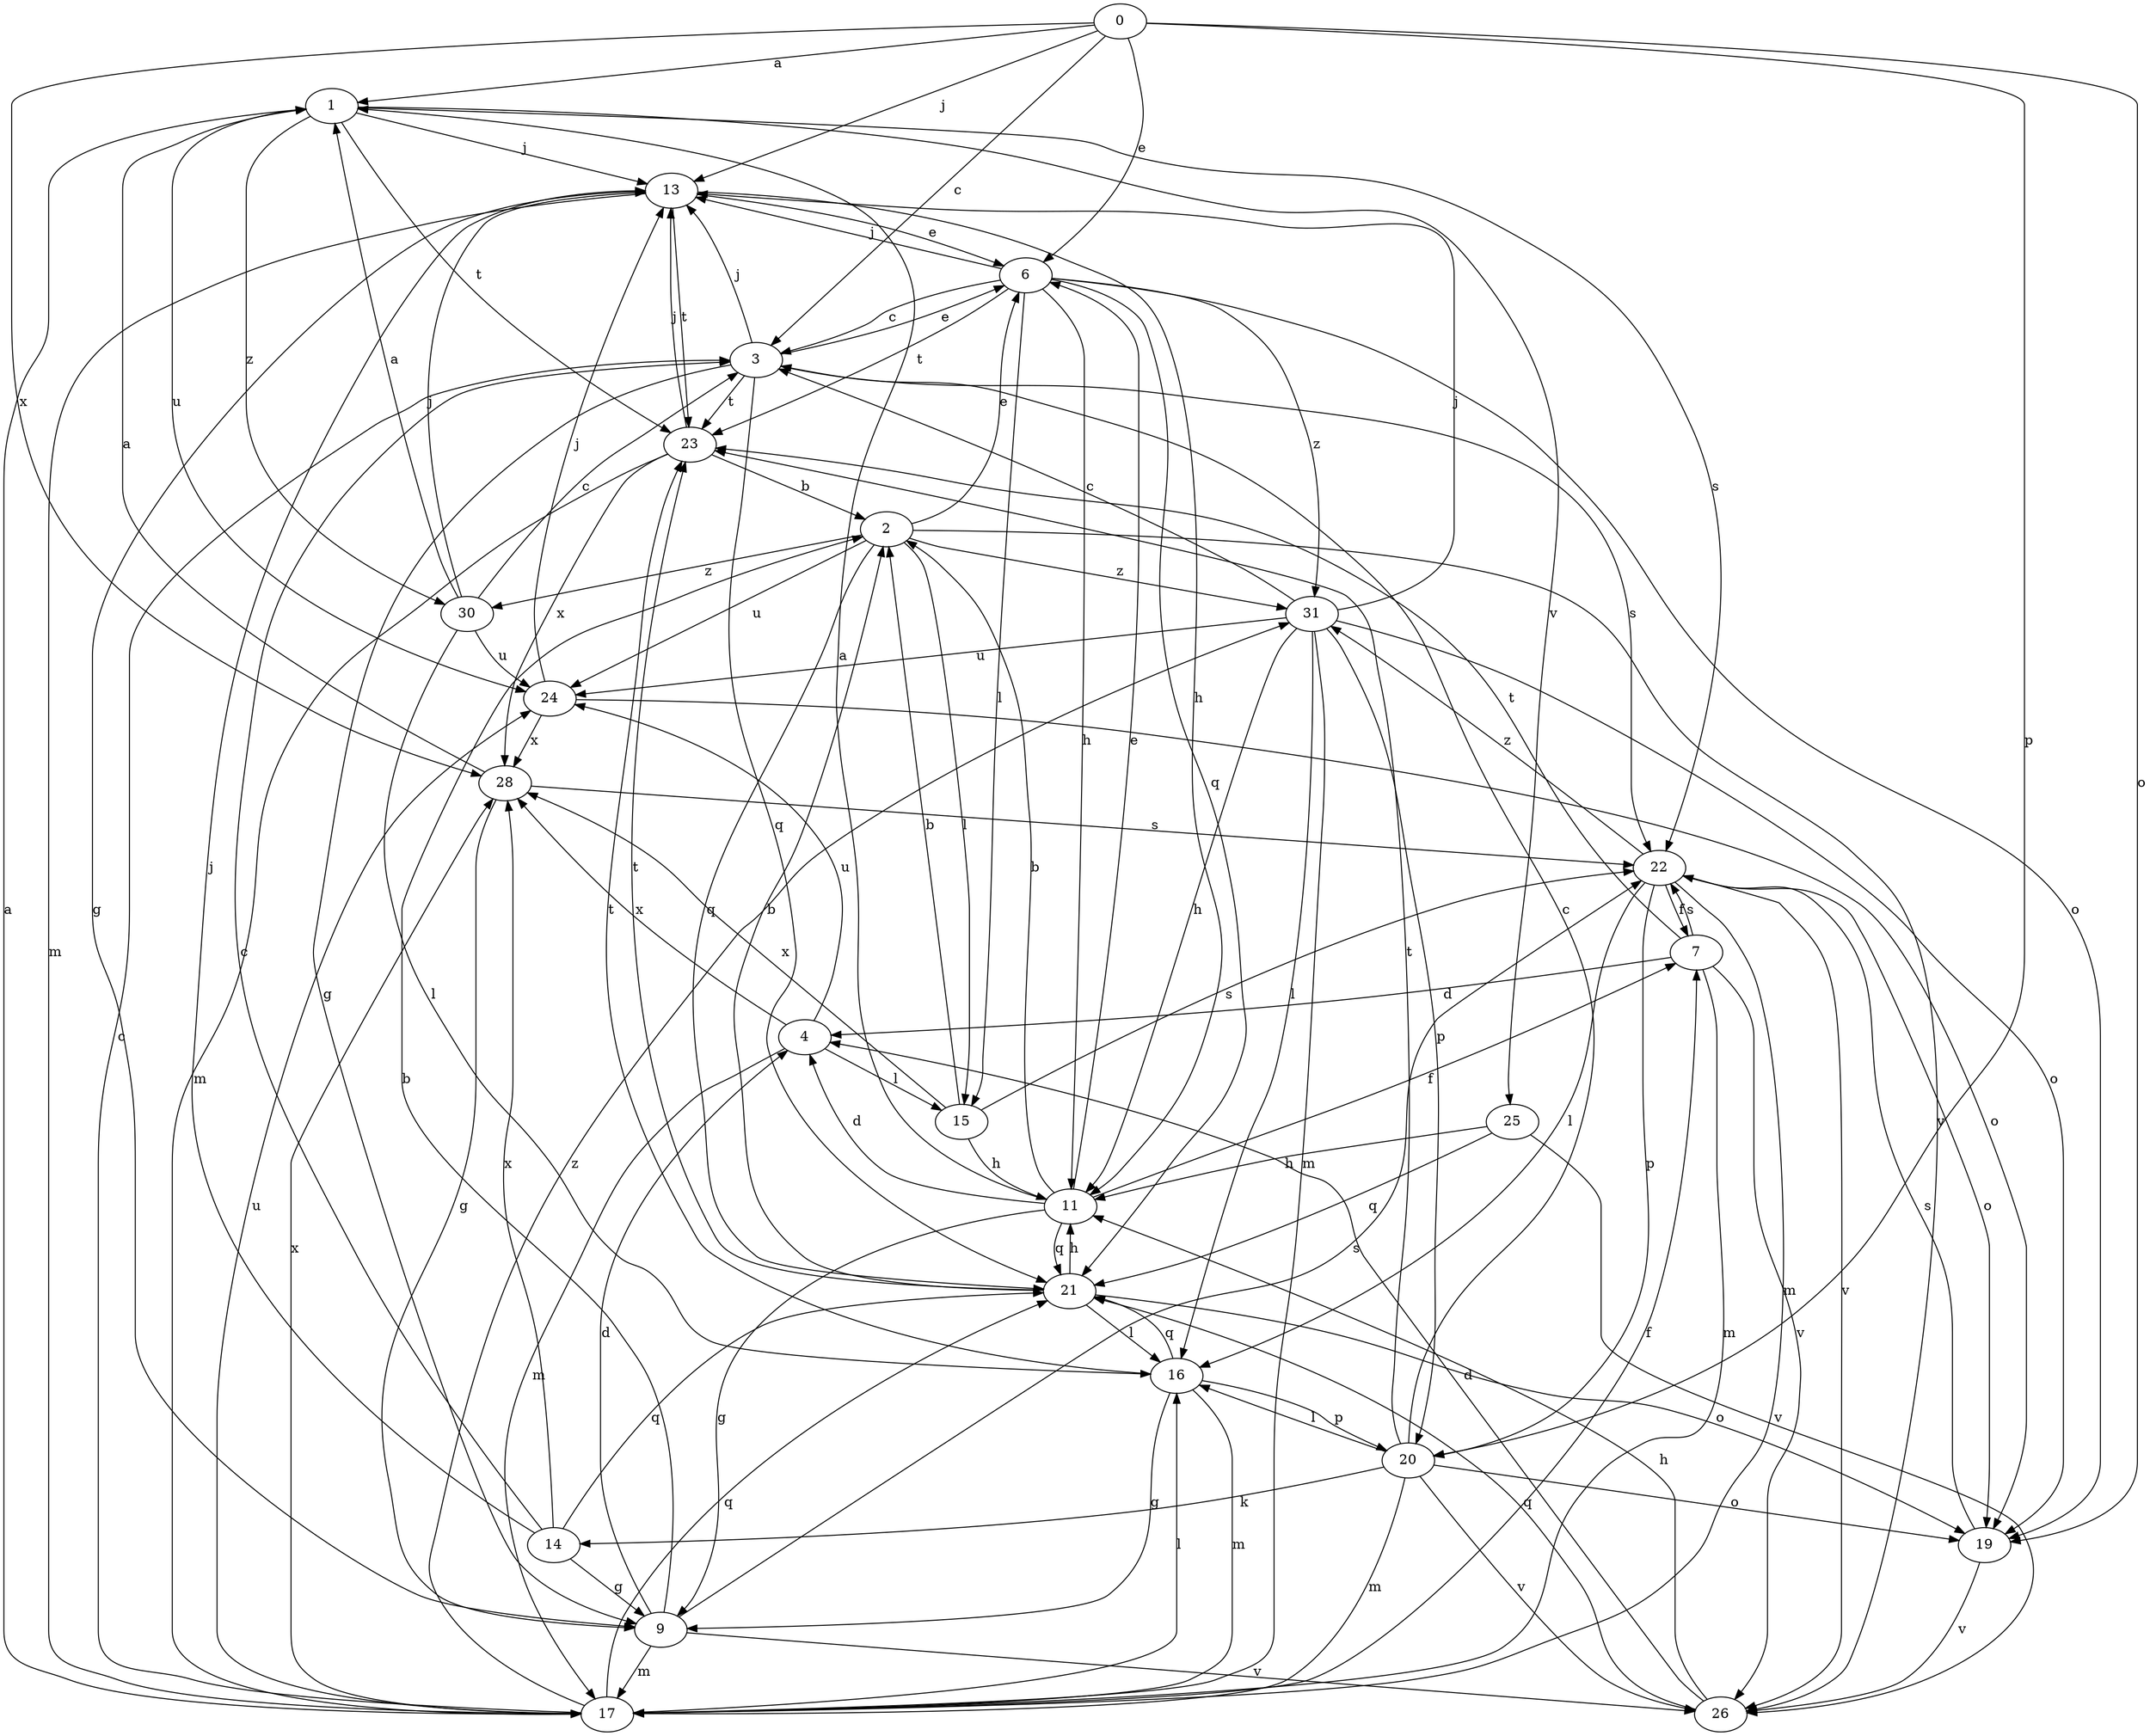 strict digraph  {
0;
1;
2;
3;
4;
6;
7;
9;
11;
13;
14;
15;
16;
17;
19;
20;
21;
22;
23;
24;
25;
26;
28;
30;
31;
0 -> 1  [label=a];
0 -> 3  [label=c];
0 -> 6  [label=e];
0 -> 13  [label=j];
0 -> 19  [label=o];
0 -> 20  [label=p];
0 -> 28  [label=x];
1 -> 13  [label=j];
1 -> 22  [label=s];
1 -> 23  [label=t];
1 -> 24  [label=u];
1 -> 25  [label=v];
1 -> 30  [label=z];
2 -> 6  [label=e];
2 -> 15  [label=l];
2 -> 21  [label=q];
2 -> 24  [label=u];
2 -> 26  [label=v];
2 -> 30  [label=z];
2 -> 31  [label=z];
3 -> 6  [label=e];
3 -> 9  [label=g];
3 -> 13  [label=j];
3 -> 21  [label=q];
3 -> 22  [label=s];
3 -> 23  [label=t];
4 -> 15  [label=l];
4 -> 17  [label=m];
4 -> 24  [label=u];
4 -> 28  [label=x];
6 -> 3  [label=c];
6 -> 11  [label=h];
6 -> 13  [label=j];
6 -> 15  [label=l];
6 -> 19  [label=o];
6 -> 21  [label=q];
6 -> 23  [label=t];
6 -> 31  [label=z];
7 -> 4  [label=d];
7 -> 17  [label=m];
7 -> 22  [label=s];
7 -> 23  [label=t];
7 -> 26  [label=v];
9 -> 2  [label=b];
9 -> 4  [label=d];
9 -> 17  [label=m];
9 -> 22  [label=s];
9 -> 26  [label=v];
11 -> 1  [label=a];
11 -> 2  [label=b];
11 -> 4  [label=d];
11 -> 6  [label=e];
11 -> 7  [label=f];
11 -> 9  [label=g];
11 -> 21  [label=q];
13 -> 6  [label=e];
13 -> 9  [label=g];
13 -> 11  [label=h];
13 -> 17  [label=m];
13 -> 23  [label=t];
14 -> 3  [label=c];
14 -> 9  [label=g];
14 -> 13  [label=j];
14 -> 21  [label=q];
14 -> 28  [label=x];
15 -> 2  [label=b];
15 -> 11  [label=h];
15 -> 22  [label=s];
15 -> 28  [label=x];
16 -> 9  [label=g];
16 -> 17  [label=m];
16 -> 20  [label=p];
16 -> 21  [label=q];
16 -> 23  [label=t];
17 -> 1  [label=a];
17 -> 3  [label=c];
17 -> 7  [label=f];
17 -> 16  [label=l];
17 -> 21  [label=q];
17 -> 24  [label=u];
17 -> 28  [label=x];
17 -> 31  [label=z];
19 -> 22  [label=s];
19 -> 26  [label=v];
20 -> 3  [label=c];
20 -> 14  [label=k];
20 -> 16  [label=l];
20 -> 17  [label=m];
20 -> 19  [label=o];
20 -> 23  [label=t];
20 -> 26  [label=v];
21 -> 2  [label=b];
21 -> 11  [label=h];
21 -> 16  [label=l];
21 -> 19  [label=o];
21 -> 23  [label=t];
22 -> 7  [label=f];
22 -> 16  [label=l];
22 -> 17  [label=m];
22 -> 19  [label=o];
22 -> 20  [label=p];
22 -> 26  [label=v];
22 -> 31  [label=z];
23 -> 2  [label=b];
23 -> 13  [label=j];
23 -> 17  [label=m];
23 -> 28  [label=x];
24 -> 13  [label=j];
24 -> 19  [label=o];
24 -> 28  [label=x];
25 -> 11  [label=h];
25 -> 21  [label=q];
25 -> 26  [label=v];
26 -> 4  [label=d];
26 -> 11  [label=h];
26 -> 21  [label=q];
28 -> 1  [label=a];
28 -> 9  [label=g];
28 -> 22  [label=s];
30 -> 1  [label=a];
30 -> 3  [label=c];
30 -> 13  [label=j];
30 -> 16  [label=l];
30 -> 24  [label=u];
31 -> 3  [label=c];
31 -> 11  [label=h];
31 -> 13  [label=j];
31 -> 16  [label=l];
31 -> 17  [label=m];
31 -> 19  [label=o];
31 -> 20  [label=p];
31 -> 24  [label=u];
}
